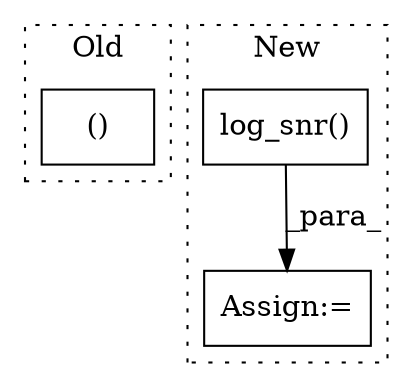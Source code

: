 digraph G {
subgraph cluster0 {
1 [label="()" a="54" s="18455" l="0" shape="box"];
label = "Old";
style="dotted";
}
subgraph cluster1 {
2 [label="log_snr()" a="75" s="18064,18087" l="13,1" shape="box"];
3 [label="Assign:=" a="68" s="18116" l="24" shape="box"];
label = "New";
style="dotted";
}
2 -> 3 [label="_para_"];
}